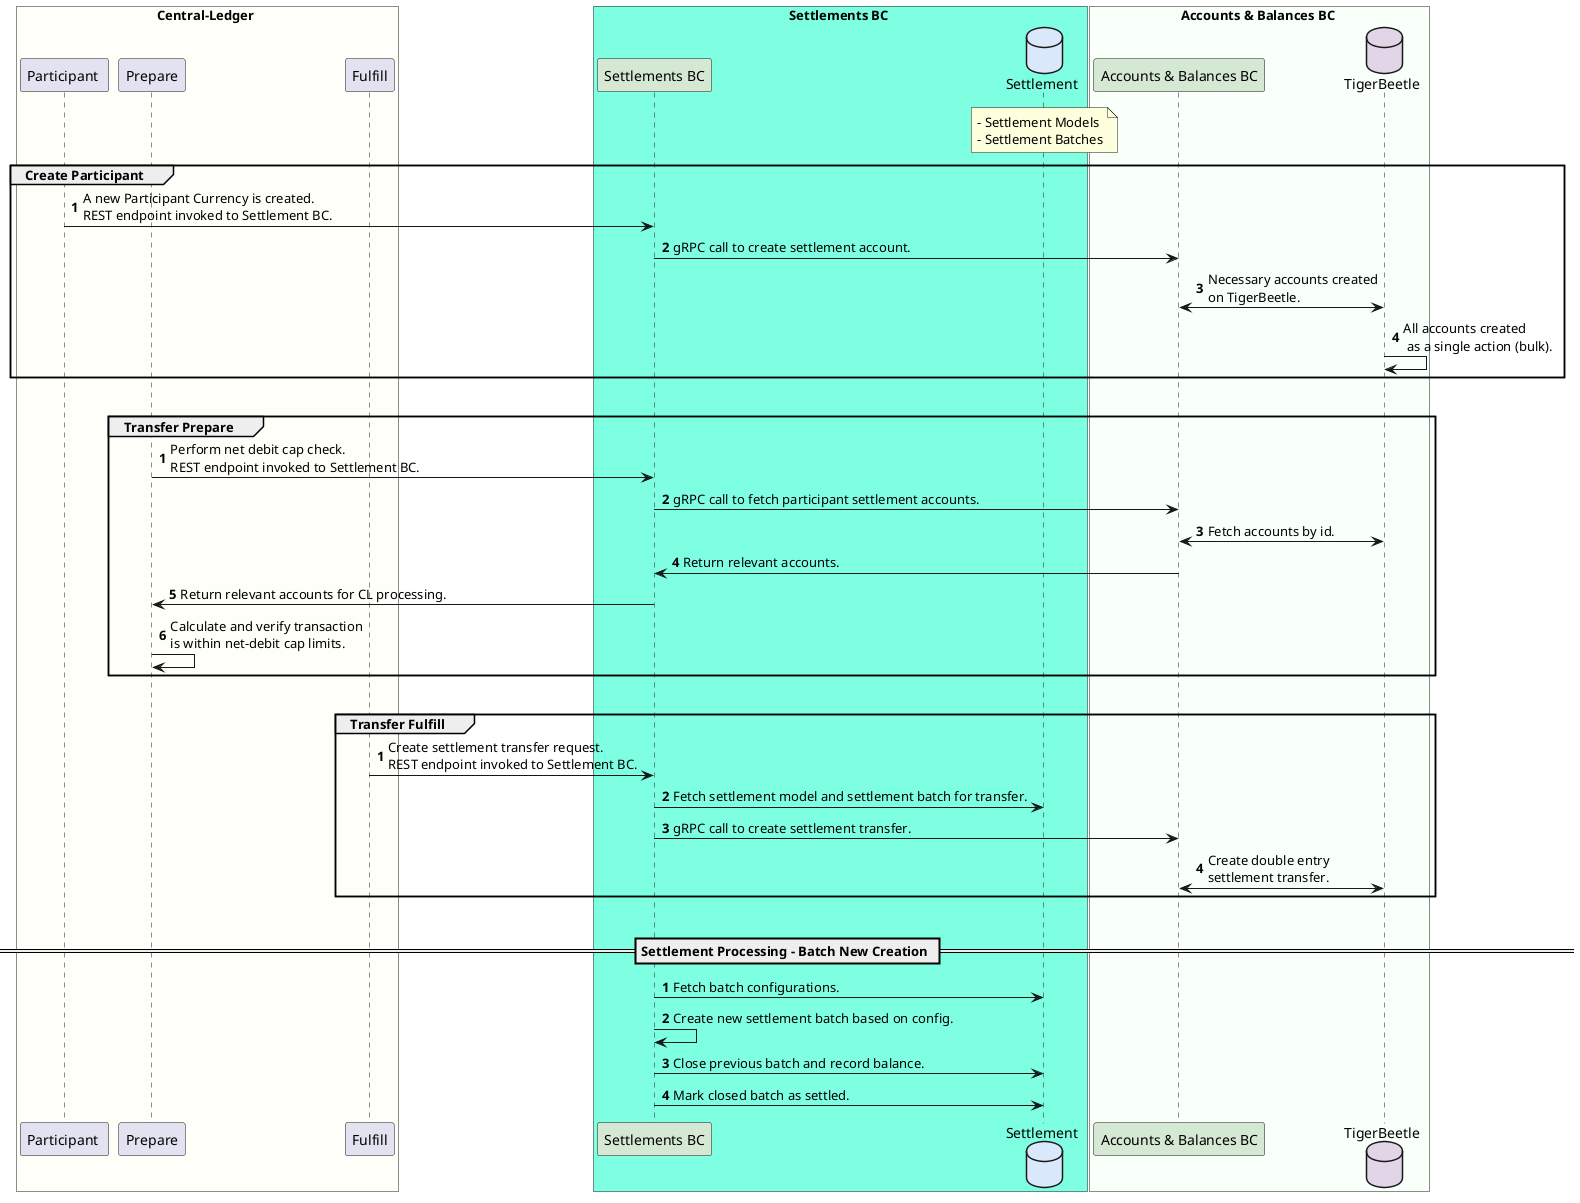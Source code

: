 @startuml

box Central-Ledger #FFFFF9
    participant "Participant " as cl_participant
    participant "Prepare" as cl_prepare
    participant "Fulfill" as cl_fulfill
end box

box Settlements BC #7FFFE1
	participant "Settlements BC" as sbc #D5E8D4
	database "Settlement" as sb_db #DAE8FC
	note over sb_db
	    - Settlement Models
	    - Settlement Batches
	end note
end box

box Accounts & Balances BC #F9FFF9
    participant "Accounts & Balances BC" as abbc #D5E8D4
	database "TigerBeetle" as tigerbeetle #E1D5E7
end box

autonumber
group Create Participant
    cl_participant -> sbc : A new Participant Currency is created. \nREST endpoint invoked to Settlement BC.
    sbc -> abbc : gRPC call to create settlement account.
    abbc <-> tigerbeetle : Necessary accounts created\non TigerBeetle.
    tigerbeetle -> tigerbeetle: All accounts created\n as a single action (bulk).
end

|||

autonumber
group Transfer Prepare
    cl_prepare -> sbc : Perform net debit cap check. \nREST endpoint invoked to Settlement BC.
    sbc -> abbc : gRPC call to fetch participant settlement accounts.
    abbc <-> tigerbeetle : Fetch accounts by id.
    abbc -> sbc: Return relevant accounts.
    sbc -> cl_prepare: Return relevant accounts for CL processing.
    cl_prepare -> cl_prepare: Calculate and verify transaction\nis within net-debit cap limits.
end

|||

autonumber
group Transfer Fulfill
    cl_fulfill -> sbc : Create settlement transfer request. \nREST endpoint invoked to Settlement BC.
    sbc -> sb_db : Fetch settlement model and settlement batch for transfer.
    sbc -> abbc : gRPC call to create settlement transfer.
    abbc <-> tigerbeetle : Create double entry\nsettlement transfer.
end

|||

== Settlement Processing - Batch New Creation ==

autonumber
sbc -> sb_db: Fetch batch configurations.
sbc -> sbc : Create new settlement batch based on config.
sbc -> sb_db : Close previous batch and record balance.
sbc -> sb_db : Mark closed batch as settled.

@enduml
